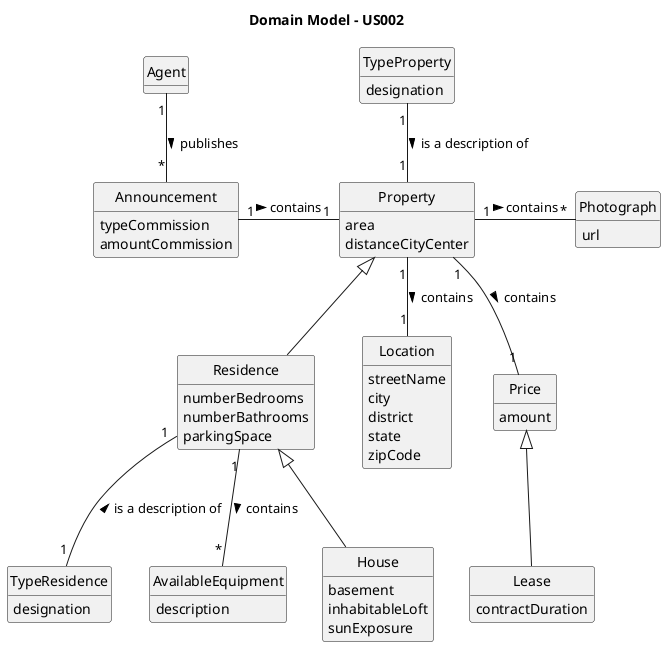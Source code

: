 @startuml
skinparam monochrome true
skinparam packageStyle rectangle
skinparam shadowing false

'left to right direction

skinparam classAttributeIconSize 0

hide circle
hide methods

title Domain Model - US002


class Announcement {
 typeCommission
 amountCommission
}
class Property{
 area
 distanceCityCenter
}

class Residence{
 numberBedrooms
 numberBathrooms
 parkingSpace
}
class House{
 basement
 inhabitableLoft
 sunExposure
}
class TypeProperty{
designation
}
class TypeResidence{
designation
}
class Photograph{
url
}
class Location{
streetName
city
district
state
zipCode
}
class Price{
amount
}
class Lease{
contractDuration
}
class Agent {
}
class AvailableEquipment{
description
}


Agent "1" -- "*" Announcement: publishes >
Announcement "1" - "1" Property: contains >
TypeProperty "1" -- "1" Property: is a description of >
Residence -up-|> Property
TypeResidence "1" -up- "1" Residence: is a description of >
House -up-|> Residence
Property "1" - "*" Photograph: contains >
Property "1"--"1" Location: contains >
Property "1" -- "1" Price: contains >
Price <|-- Lease
Residence "1" -- "*"AvailableEquipment: contains >

@enduml